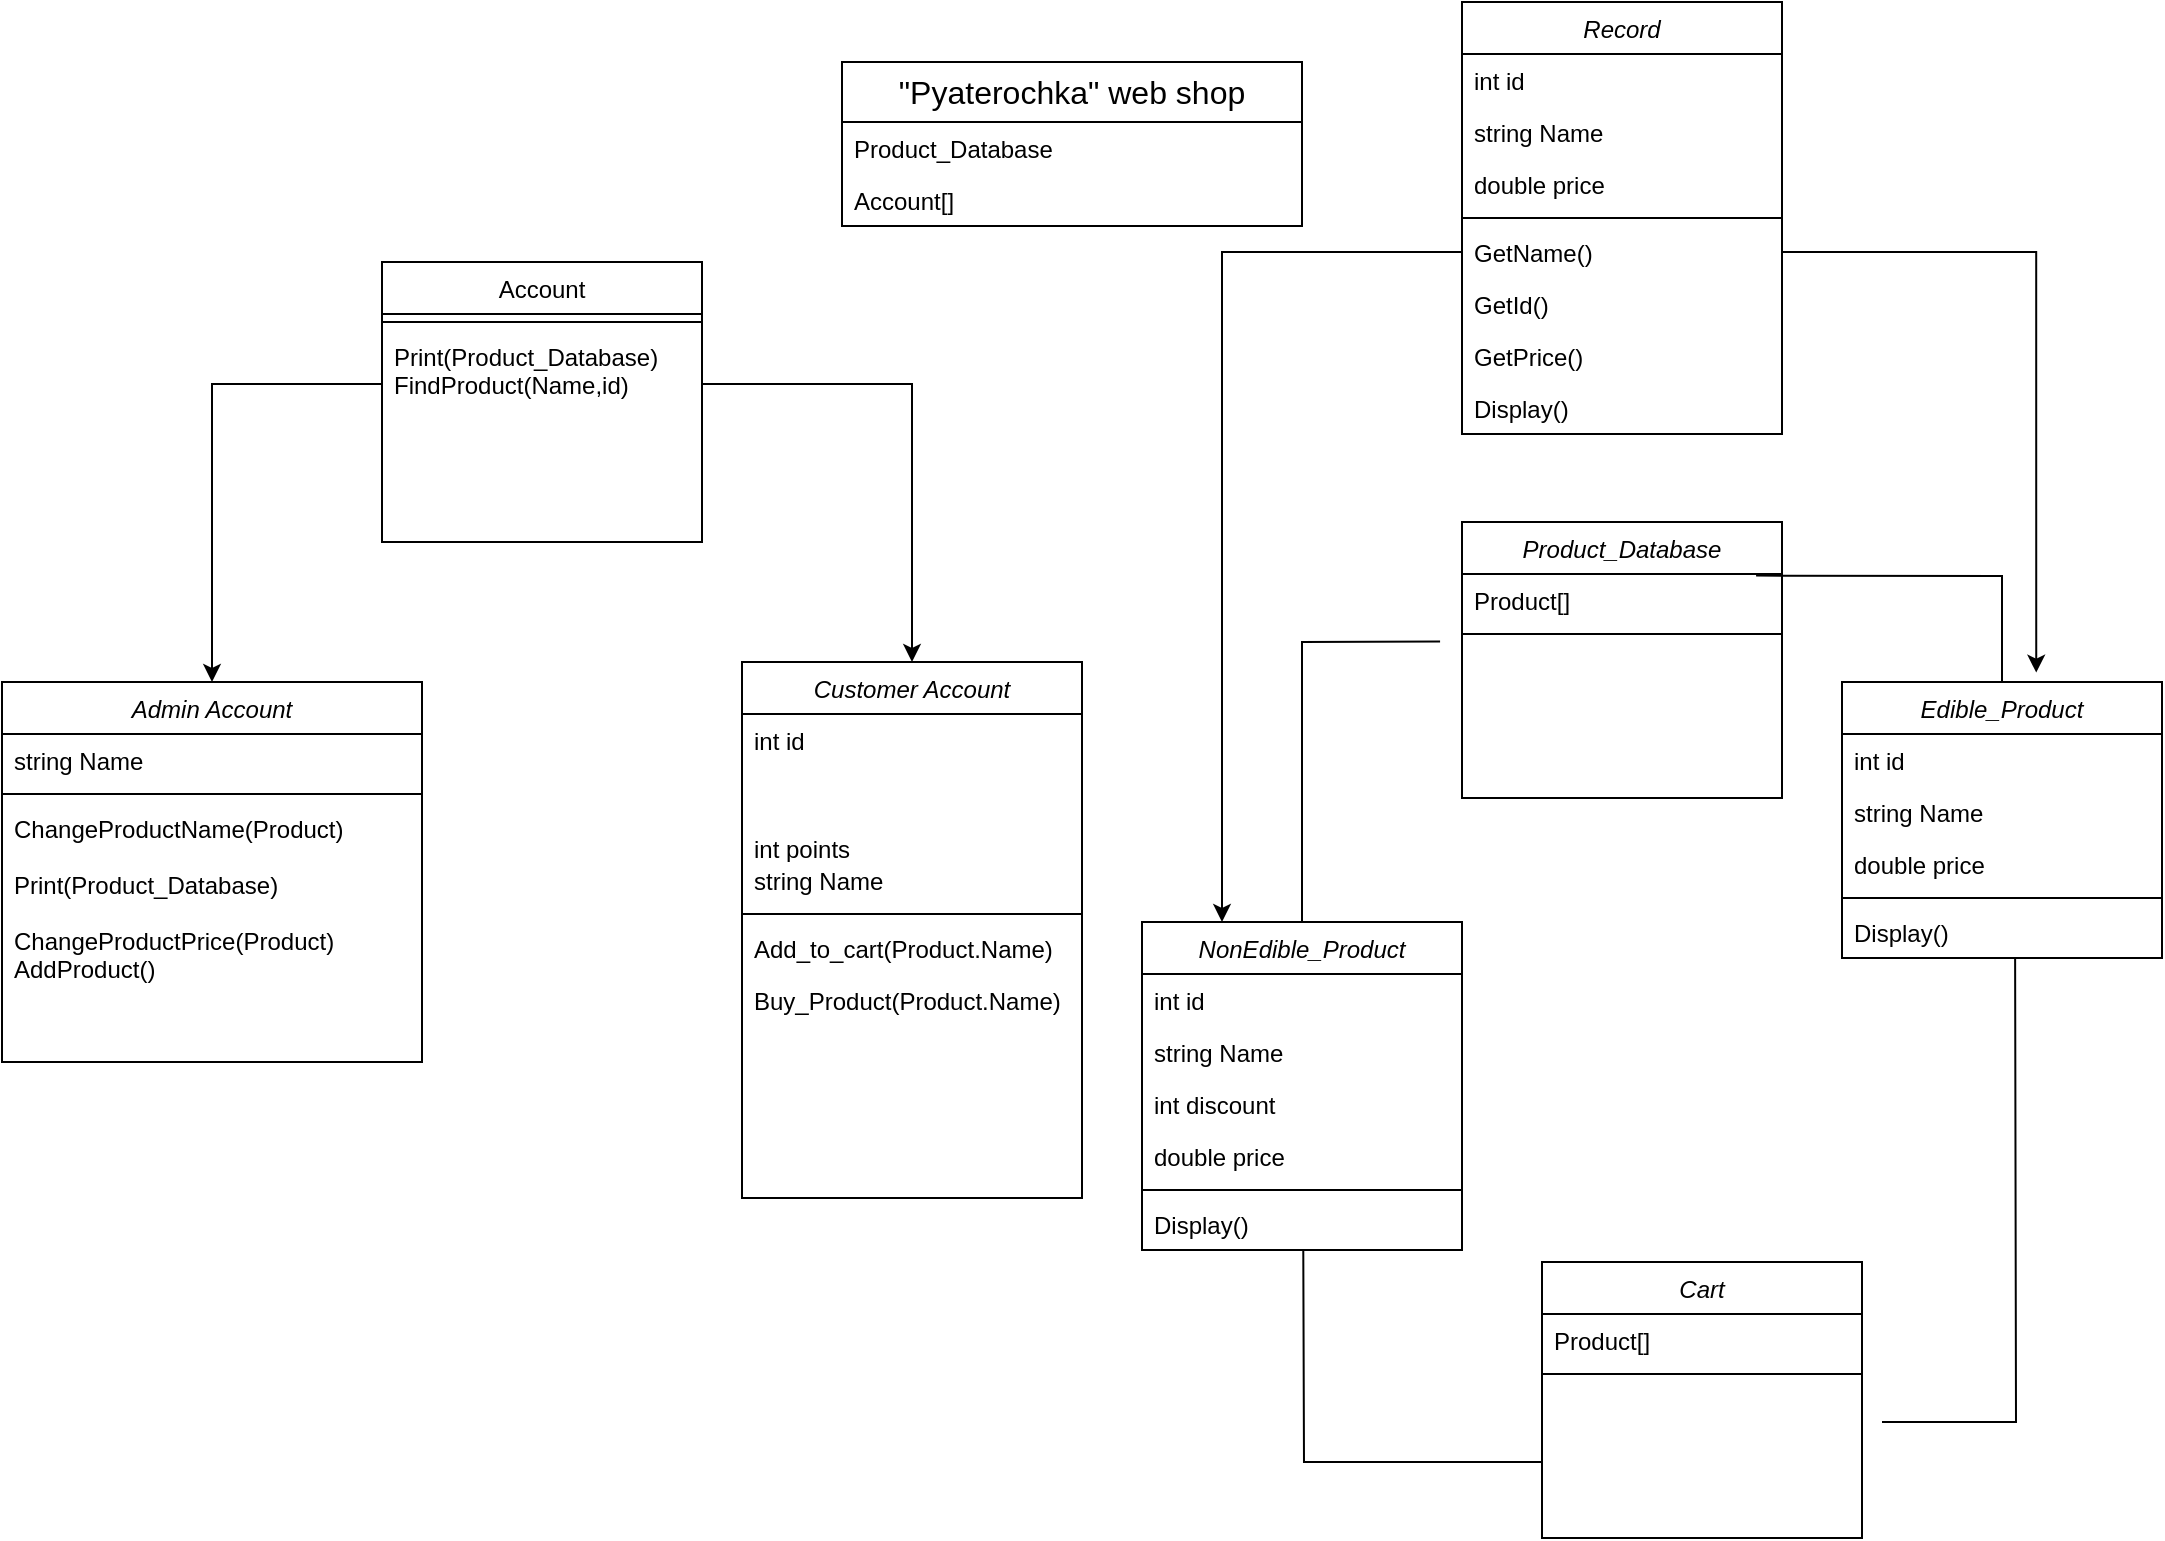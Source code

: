 <mxfile version="22.1.21" type="device">
  <diagram id="C5RBs43oDa-KdzZeNtuy" name="Page-1">
    <mxGraphModel dx="1877" dy="1734" grid="1" gridSize="10" guides="1" tooltips="1" connect="1" arrows="1" fold="1" page="1" pageScale="1" pageWidth="827" pageHeight="1169" math="0" shadow="0">
      <root>
        <mxCell id="WIyWlLk6GJQsqaUBKTNV-0" />
        <mxCell id="WIyWlLk6GJQsqaUBKTNV-1" parent="WIyWlLk6GJQsqaUBKTNV-0" />
        <mxCell id="zkfFHV4jXpPFQw0GAbJ--6" value="Account" style="swimlane;fontStyle=0;align=center;verticalAlign=top;childLayout=stackLayout;horizontal=1;startSize=26;horizontalStack=0;resizeParent=1;resizeLast=0;collapsible=1;marginBottom=0;rounded=0;shadow=0;strokeWidth=1;" parent="WIyWlLk6GJQsqaUBKTNV-1" vertex="1">
          <mxGeometry x="160" y="-180" width="160" height="140" as="geometry">
            <mxRectangle x="130" y="380" width="160" height="26" as="alternateBounds" />
          </mxGeometry>
        </mxCell>
        <mxCell id="zkfFHV4jXpPFQw0GAbJ--9" value="" style="line;html=1;strokeWidth=1;align=left;verticalAlign=middle;spacingTop=-1;spacingLeft=3;spacingRight=3;rotatable=0;labelPosition=right;points=[];portConstraint=eastwest;" parent="zkfFHV4jXpPFQw0GAbJ--6" vertex="1">
          <mxGeometry y="26" width="160" height="8" as="geometry" />
        </mxCell>
        <mxCell id="zkfFHV4jXpPFQw0GAbJ--11" value="Print(Product_Database)&#xa;FindProduct(Name,id)" style="text;align=left;verticalAlign=top;spacingLeft=4;spacingRight=4;overflow=hidden;rotatable=0;points=[[0,0.5],[1,0.5]];portConstraint=eastwest;" parent="zkfFHV4jXpPFQw0GAbJ--6" vertex="1">
          <mxGeometry y="34" width="160" height="54" as="geometry" />
        </mxCell>
        <mxCell id="cgwlCFJgIand7xEVYrLe-0" value="&quot;Pyaterochka&quot; web shop" style="swimlane;fontStyle=0;childLayout=stackLayout;horizontal=1;startSize=30;horizontalStack=0;resizeParent=1;resizeParentMax=0;resizeLast=0;collapsible=1;marginBottom=0;whiteSpace=wrap;html=1;fontSize=16;" parent="WIyWlLk6GJQsqaUBKTNV-1" vertex="1">
          <mxGeometry x="390" y="-280" width="230" height="82" as="geometry" />
        </mxCell>
        <mxCell id="V2IEz-SVZirlRpWueKX9-20" value="Product_Database" style="text;strokeColor=none;fillColor=none;align=left;verticalAlign=top;spacingLeft=4;spacingRight=4;overflow=hidden;rotatable=0;points=[[0,0.5],[1,0.5]];portConstraint=eastwest;whiteSpace=wrap;html=1;" parent="cgwlCFJgIand7xEVYrLe-0" vertex="1">
          <mxGeometry y="30" width="230" height="26" as="geometry" />
        </mxCell>
        <mxCell id="V2IEz-SVZirlRpWueKX9-19" value="Account[]" style="text;strokeColor=none;fillColor=none;align=left;verticalAlign=top;spacingLeft=4;spacingRight=4;overflow=hidden;rotatable=0;points=[[0,0.5],[1,0.5]];portConstraint=eastwest;whiteSpace=wrap;html=1;" parent="cgwlCFJgIand7xEVYrLe-0" vertex="1">
          <mxGeometry y="56" width="230" height="26" as="geometry" />
        </mxCell>
        <mxCell id="bpbS1KTjtGU8gTVEgK-u-33" value="Admin Account" style="swimlane;fontStyle=2;align=center;verticalAlign=top;childLayout=stackLayout;horizontal=1;startSize=26;horizontalStack=0;resizeParent=1;resizeLast=0;collapsible=1;marginBottom=0;rounded=0;shadow=0;strokeWidth=1;" parent="WIyWlLk6GJQsqaUBKTNV-1" vertex="1">
          <mxGeometry x="-30" y="30" width="210" height="190" as="geometry">
            <mxRectangle x="230" y="140" width="160" height="26" as="alternateBounds" />
          </mxGeometry>
        </mxCell>
        <mxCell id="bpbS1KTjtGU8gTVEgK-u-35" value="string Name" style="text;align=left;verticalAlign=top;spacingLeft=4;spacingRight=4;overflow=hidden;rotatable=0;points=[[0,0.5],[1,0.5]];portConstraint=eastwest;rounded=0;shadow=0;html=0;" parent="bpbS1KTjtGU8gTVEgK-u-33" vertex="1">
          <mxGeometry y="26" width="210" height="26" as="geometry" />
        </mxCell>
        <mxCell id="bpbS1KTjtGU8gTVEgK-u-36" value="" style="line;html=1;strokeWidth=1;align=left;verticalAlign=middle;spacingTop=-1;spacingLeft=3;spacingRight=3;rotatable=0;labelPosition=right;points=[];portConstraint=eastwest;" parent="bpbS1KTjtGU8gTVEgK-u-33" vertex="1">
          <mxGeometry y="52" width="210" height="8" as="geometry" />
        </mxCell>
        <mxCell id="bpbS1KTjtGU8gTVEgK-u-37" value="ChangeProductName(Product)&#xa;&#xa;Print(Product_Database)&#xa;&#xa;ChangeProductPrice(Product)&#xa;AddProduct()" style="text;align=left;verticalAlign=top;spacingLeft=4;spacingRight=4;overflow=hidden;rotatable=0;points=[[0,0.5],[1,0.5]];portConstraint=eastwest;" parent="bpbS1KTjtGU8gTVEgK-u-33" vertex="1">
          <mxGeometry y="60" width="210" height="104" as="geometry" />
        </mxCell>
        <mxCell id="bpbS1KTjtGU8gTVEgK-u-38" value="Customer Account" style="swimlane;fontStyle=2;align=center;verticalAlign=top;childLayout=stackLayout;horizontal=1;startSize=26;horizontalStack=0;resizeParent=1;resizeLast=0;collapsible=1;marginBottom=0;rounded=0;shadow=0;strokeWidth=1;" parent="WIyWlLk6GJQsqaUBKTNV-1" vertex="1">
          <mxGeometry x="340" y="20" width="170" height="268" as="geometry">
            <mxRectangle x="230" y="140" width="160" height="26" as="alternateBounds" />
          </mxGeometry>
        </mxCell>
        <mxCell id="Dgxow0zNgLZYjfyTcLeW-1" value="int id" style="text;strokeColor=none;fillColor=none;align=left;verticalAlign=top;spacingLeft=4;spacingRight=4;overflow=hidden;rotatable=0;points=[[0,0.5],[1,0.5]];portConstraint=eastwest;whiteSpace=wrap;html=1;" parent="bpbS1KTjtGU8gTVEgK-u-38" vertex="1">
          <mxGeometry y="26" width="170" height="26" as="geometry" />
        </mxCell>
        <mxCell id="bpbS1KTjtGU8gTVEgK-u-39" value="&#xa;&#xa;int points" style="text;align=left;verticalAlign=top;spacingLeft=4;spacingRight=4;overflow=hidden;rotatable=0;points=[[0,0.5],[1,0.5]];portConstraint=eastwest;" parent="bpbS1KTjtGU8gTVEgK-u-38" vertex="1">
          <mxGeometry y="52" width="170" height="44" as="geometry" />
        </mxCell>
        <mxCell id="bpbS1KTjtGU8gTVEgK-u-40" value="string Name" style="text;align=left;verticalAlign=top;spacingLeft=4;spacingRight=4;overflow=hidden;rotatable=0;points=[[0,0.5],[1,0.5]];portConstraint=eastwest;rounded=0;shadow=0;html=0;" parent="bpbS1KTjtGU8gTVEgK-u-38" vertex="1">
          <mxGeometry y="96" width="170" height="26" as="geometry" />
        </mxCell>
        <mxCell id="bpbS1KTjtGU8gTVEgK-u-41" value="" style="line;html=1;strokeWidth=1;align=left;verticalAlign=middle;spacingTop=-1;spacingLeft=3;spacingRight=3;rotatable=0;labelPosition=right;points=[];portConstraint=eastwest;" parent="bpbS1KTjtGU8gTVEgK-u-38" vertex="1">
          <mxGeometry y="122" width="170" height="8" as="geometry" />
        </mxCell>
        <mxCell id="Dgxow0zNgLZYjfyTcLeW-2" value="Add_to_cart(Product.Name)" style="text;strokeColor=none;fillColor=none;align=left;verticalAlign=top;spacingLeft=4;spacingRight=4;overflow=hidden;rotatable=0;points=[[0,0.5],[1,0.5]];portConstraint=eastwest;whiteSpace=wrap;html=1;" parent="bpbS1KTjtGU8gTVEgK-u-38" vertex="1">
          <mxGeometry y="130" width="170" height="26" as="geometry" />
        </mxCell>
        <mxCell id="Dgxow0zNgLZYjfyTcLeW-3" value="Buy_Product(Product.Name)" style="text;strokeColor=none;fillColor=none;align=left;verticalAlign=top;spacingLeft=4;spacingRight=4;overflow=hidden;rotatable=0;points=[[0,0.5],[1,0.5]];portConstraint=eastwest;whiteSpace=wrap;html=1;" parent="bpbS1KTjtGU8gTVEgK-u-38" vertex="1">
          <mxGeometry y="156" width="170" height="26" as="geometry" />
        </mxCell>
        <mxCell id="bpbS1KTjtGU8gTVEgK-u-44" value="&lt;div style=&quot;&quot;&gt;&lt;br&gt;&lt;/div&gt;" style="text;html=1;strokeColor=none;fillColor=none;align=left;verticalAlign=middle;whiteSpace=wrap;rounded=0;" parent="bpbS1KTjtGU8gTVEgK-u-38" vertex="1">
          <mxGeometry y="182" width="170" height="38" as="geometry" />
        </mxCell>
        <mxCell id="bpbS1KTjtGU8gTVEgK-u-45" style="edgeStyle=orthogonalEdgeStyle;rounded=0;orthogonalLoop=1;jettySize=auto;html=1;entryX=0.5;entryY=0;entryDx=0;entryDy=0;" parent="WIyWlLk6GJQsqaUBKTNV-1" source="zkfFHV4jXpPFQw0GAbJ--11" target="bpbS1KTjtGU8gTVEgK-u-33" edge="1">
          <mxGeometry relative="1" as="geometry" />
        </mxCell>
        <mxCell id="bpbS1KTjtGU8gTVEgK-u-46" style="edgeStyle=orthogonalEdgeStyle;rounded=0;orthogonalLoop=1;jettySize=auto;html=1;entryX=0.5;entryY=0;entryDx=0;entryDy=0;" parent="WIyWlLk6GJQsqaUBKTNV-1" source="zkfFHV4jXpPFQw0GAbJ--11" target="bpbS1KTjtGU8gTVEgK-u-38" edge="1">
          <mxGeometry relative="1" as="geometry" />
        </mxCell>
        <mxCell id="bpbS1KTjtGU8gTVEgK-u-47" value="Edible_Product" style="swimlane;fontStyle=2;align=center;verticalAlign=top;childLayout=stackLayout;horizontal=1;startSize=26;horizontalStack=0;resizeParent=1;resizeLast=0;collapsible=1;marginBottom=0;rounded=0;shadow=0;strokeWidth=1;" parent="WIyWlLk6GJQsqaUBKTNV-1" vertex="1">
          <mxGeometry x="890" y="30" width="160" height="138" as="geometry">
            <mxRectangle x="230" y="140" width="160" height="26" as="alternateBounds" />
          </mxGeometry>
        </mxCell>
        <mxCell id="bpbS1KTjtGU8gTVEgK-u-48" value="int id" style="text;align=left;verticalAlign=top;spacingLeft=4;spacingRight=4;overflow=hidden;rotatable=0;points=[[0,0.5],[1,0.5]];portConstraint=eastwest;" parent="bpbS1KTjtGU8gTVEgK-u-47" vertex="1">
          <mxGeometry y="26" width="160" height="26" as="geometry" />
        </mxCell>
        <mxCell id="bpbS1KTjtGU8gTVEgK-u-49" value="string Name" style="text;align=left;verticalAlign=top;spacingLeft=4;spacingRight=4;overflow=hidden;rotatable=0;points=[[0,0.5],[1,0.5]];portConstraint=eastwest;rounded=0;shadow=0;html=0;" parent="bpbS1KTjtGU8gTVEgK-u-47" vertex="1">
          <mxGeometry y="52" width="160" height="26" as="geometry" />
        </mxCell>
        <mxCell id="bpbS1KTjtGU8gTVEgK-u-52" value="double price" style="text;align=left;verticalAlign=top;spacingLeft=4;spacingRight=4;overflow=hidden;rotatable=0;points=[[0,0.5],[1,0.5]];portConstraint=eastwest;rounded=0;shadow=0;html=0;" parent="bpbS1KTjtGU8gTVEgK-u-47" vertex="1">
          <mxGeometry y="78" width="160" height="26" as="geometry" />
        </mxCell>
        <mxCell id="bpbS1KTjtGU8gTVEgK-u-50" value="" style="line;html=1;strokeWidth=1;align=left;verticalAlign=middle;spacingTop=-1;spacingLeft=3;spacingRight=3;rotatable=0;labelPosition=right;points=[];portConstraint=eastwest;" parent="bpbS1KTjtGU8gTVEgK-u-47" vertex="1">
          <mxGeometry y="104" width="160" height="8" as="geometry" />
        </mxCell>
        <mxCell id="ueU8MnkVhsEkSdc8bA92-16" value="Display()" style="text;strokeColor=none;fillColor=none;align=left;verticalAlign=top;spacingLeft=4;spacingRight=4;overflow=hidden;rotatable=0;points=[[0,0.5],[1,0.5]];portConstraint=eastwest;whiteSpace=wrap;html=1;" parent="bpbS1KTjtGU8gTVEgK-u-47" vertex="1">
          <mxGeometry y="112" width="160" height="26" as="geometry" />
        </mxCell>
        <mxCell id="V2IEz-SVZirlRpWueKX9-0" value="Product_Database" style="swimlane;fontStyle=2;align=center;verticalAlign=top;childLayout=stackLayout;horizontal=1;startSize=26;horizontalStack=0;resizeParent=1;resizeLast=0;collapsible=1;marginBottom=0;rounded=0;shadow=0;strokeWidth=1;" parent="WIyWlLk6GJQsqaUBKTNV-1" vertex="1">
          <mxGeometry x="700" y="-50" width="160" height="138" as="geometry">
            <mxRectangle x="230" y="140" width="160" height="26" as="alternateBounds" />
          </mxGeometry>
        </mxCell>
        <mxCell id="V2IEz-SVZirlRpWueKX9-3" value="Product[]" style="text;align=left;verticalAlign=top;spacingLeft=4;spacingRight=4;overflow=hidden;rotatable=0;points=[[0,0.5],[1,0.5]];portConstraint=eastwest;rounded=0;shadow=0;html=0;" parent="V2IEz-SVZirlRpWueKX9-0" vertex="1">
          <mxGeometry y="26" width="160" height="26" as="geometry" />
        </mxCell>
        <mxCell id="V2IEz-SVZirlRpWueKX9-4" value="" style="line;html=1;strokeWidth=1;align=left;verticalAlign=middle;spacingTop=-1;spacingLeft=3;spacingRight=3;rotatable=0;labelPosition=right;points=[];portConstraint=eastwest;" parent="V2IEz-SVZirlRpWueKX9-0" vertex="1">
          <mxGeometry y="52" width="160" height="8" as="geometry" />
        </mxCell>
        <mxCell id="V2IEz-SVZirlRpWueKX9-5" value="" style="endArrow=none;html=1;rounded=0;entryX=1.044;entryY=0.954;entryDx=0;entryDy=0;entryPerimeter=0;exitX=0.5;exitY=0;exitDx=0;exitDy=0;" parent="WIyWlLk6GJQsqaUBKTNV-1" source="bpbS1KTjtGU8gTVEgK-u-47" edge="1">
          <mxGeometry width="50" height="50" relative="1" as="geometry">
            <mxPoint x="820" as="sourcePoint" />
            <mxPoint x="847.04" y="-23.196" as="targetPoint" />
            <Array as="points">
              <mxPoint x="970" y="-23" />
            </Array>
          </mxGeometry>
        </mxCell>
        <mxCell id="Dgxow0zNgLZYjfyTcLeW-5" value="NonEdible_Product" style="swimlane;fontStyle=2;align=center;verticalAlign=top;childLayout=stackLayout;horizontal=1;startSize=26;horizontalStack=0;resizeParent=1;resizeLast=0;collapsible=1;marginBottom=0;rounded=0;shadow=0;strokeWidth=1;" parent="WIyWlLk6GJQsqaUBKTNV-1" vertex="1">
          <mxGeometry x="540" y="150" width="160" height="164" as="geometry">
            <mxRectangle x="230" y="140" width="160" height="26" as="alternateBounds" />
          </mxGeometry>
        </mxCell>
        <mxCell id="Dgxow0zNgLZYjfyTcLeW-6" value="int id" style="text;align=left;verticalAlign=top;spacingLeft=4;spacingRight=4;overflow=hidden;rotatable=0;points=[[0,0.5],[1,0.5]];portConstraint=eastwest;" parent="Dgxow0zNgLZYjfyTcLeW-5" vertex="1">
          <mxGeometry y="26" width="160" height="26" as="geometry" />
        </mxCell>
        <mxCell id="Dgxow0zNgLZYjfyTcLeW-7" value="string Name" style="text;align=left;verticalAlign=top;spacingLeft=4;spacingRight=4;overflow=hidden;rotatable=0;points=[[0,0.5],[1,0.5]];portConstraint=eastwest;rounded=0;shadow=0;html=0;" parent="Dgxow0zNgLZYjfyTcLeW-5" vertex="1">
          <mxGeometry y="52" width="160" height="26" as="geometry" />
        </mxCell>
        <mxCell id="Dgxow0zNgLZYjfyTcLeW-12" value="int discount" style="text;strokeColor=none;fillColor=none;align=left;verticalAlign=top;spacingLeft=4;spacingRight=4;overflow=hidden;rotatable=0;points=[[0,0.5],[1,0.5]];portConstraint=eastwest;whiteSpace=wrap;html=1;" parent="Dgxow0zNgLZYjfyTcLeW-5" vertex="1">
          <mxGeometry y="78" width="160" height="26" as="geometry" />
        </mxCell>
        <mxCell id="Dgxow0zNgLZYjfyTcLeW-8" value="double price" style="text;align=left;verticalAlign=top;spacingLeft=4;spacingRight=4;overflow=hidden;rotatable=0;points=[[0,0.5],[1,0.5]];portConstraint=eastwest;rounded=0;shadow=0;html=0;" parent="Dgxow0zNgLZYjfyTcLeW-5" vertex="1">
          <mxGeometry y="104" width="160" height="26" as="geometry" />
        </mxCell>
        <mxCell id="Dgxow0zNgLZYjfyTcLeW-9" value="" style="line;html=1;strokeWidth=1;align=left;verticalAlign=middle;spacingTop=-1;spacingLeft=3;spacingRight=3;rotatable=0;labelPosition=right;points=[];portConstraint=eastwest;" parent="Dgxow0zNgLZYjfyTcLeW-5" vertex="1">
          <mxGeometry y="130" width="160" height="8" as="geometry" />
        </mxCell>
        <mxCell id="ueU8MnkVhsEkSdc8bA92-15" value="Display()" style="text;strokeColor=none;fillColor=none;align=left;verticalAlign=top;spacingLeft=4;spacingRight=4;overflow=hidden;rotatable=0;points=[[0,0.5],[1,0.5]];portConstraint=eastwest;whiteSpace=wrap;html=1;" parent="Dgxow0zNgLZYjfyTcLeW-5" vertex="1">
          <mxGeometry y="138" width="160" height="26" as="geometry" />
        </mxCell>
        <mxCell id="Dgxow0zNgLZYjfyTcLeW-10" value="" style="endArrow=none;html=1;rounded=0;entryX=-0.006;entryY=-0.004;entryDx=0;entryDy=0;entryPerimeter=0;exitX=0.5;exitY=0;exitDx=0;exitDy=0;" parent="WIyWlLk6GJQsqaUBKTNV-1" source="Dgxow0zNgLZYjfyTcLeW-5" edge="1">
          <mxGeometry width="50" height="50" relative="1" as="geometry">
            <mxPoint x="900" y="130" as="sourcePoint" />
            <mxPoint x="689.04" y="9.72" as="targetPoint" />
            <Array as="points">
              <mxPoint x="620" y="10" />
            </Array>
          </mxGeometry>
        </mxCell>
        <mxCell id="ueU8MnkVhsEkSdc8bA92-0" value="Record" style="swimlane;fontStyle=2;align=center;verticalAlign=top;childLayout=stackLayout;horizontal=1;startSize=26;horizontalStack=0;resizeParent=1;resizeLast=0;collapsible=1;marginBottom=0;rounded=0;shadow=0;strokeWidth=1;" parent="WIyWlLk6GJQsqaUBKTNV-1" vertex="1">
          <mxGeometry x="700" y="-310" width="160" height="216" as="geometry">
            <mxRectangle x="230" y="140" width="160" height="26" as="alternateBounds" />
          </mxGeometry>
        </mxCell>
        <mxCell id="ueU8MnkVhsEkSdc8bA92-1" value="int id" style="text;align=left;verticalAlign=top;spacingLeft=4;spacingRight=4;overflow=hidden;rotatable=0;points=[[0,0.5],[1,0.5]];portConstraint=eastwest;" parent="ueU8MnkVhsEkSdc8bA92-0" vertex="1">
          <mxGeometry y="26" width="160" height="26" as="geometry" />
        </mxCell>
        <mxCell id="ueU8MnkVhsEkSdc8bA92-2" value="string Name" style="text;align=left;verticalAlign=top;spacingLeft=4;spacingRight=4;overflow=hidden;rotatable=0;points=[[0,0.5],[1,0.5]];portConstraint=eastwest;rounded=0;shadow=0;html=0;" parent="ueU8MnkVhsEkSdc8bA92-0" vertex="1">
          <mxGeometry y="52" width="160" height="26" as="geometry" />
        </mxCell>
        <mxCell id="ueU8MnkVhsEkSdc8bA92-3" value="double price" style="text;align=left;verticalAlign=top;spacingLeft=4;spacingRight=4;overflow=hidden;rotatable=0;points=[[0,0.5],[1,0.5]];portConstraint=eastwest;rounded=0;shadow=0;html=0;" parent="ueU8MnkVhsEkSdc8bA92-0" vertex="1">
          <mxGeometry y="78" width="160" height="26" as="geometry" />
        </mxCell>
        <mxCell id="ueU8MnkVhsEkSdc8bA92-4" value="" style="line;html=1;strokeWidth=1;align=left;verticalAlign=middle;spacingTop=-1;spacingLeft=3;spacingRight=3;rotatable=0;labelPosition=right;points=[];portConstraint=eastwest;" parent="ueU8MnkVhsEkSdc8bA92-0" vertex="1">
          <mxGeometry y="104" width="160" height="8" as="geometry" />
        </mxCell>
        <mxCell id="ueU8MnkVhsEkSdc8bA92-6" value="GetName()" style="text;strokeColor=none;fillColor=none;align=left;verticalAlign=top;spacingLeft=4;spacingRight=4;overflow=hidden;rotatable=0;points=[[0,0.5],[1,0.5]];portConstraint=eastwest;whiteSpace=wrap;html=1;" parent="ueU8MnkVhsEkSdc8bA92-0" vertex="1">
          <mxGeometry y="112" width="160" height="26" as="geometry" />
        </mxCell>
        <mxCell id="ueU8MnkVhsEkSdc8bA92-8" value="GetId()" style="text;strokeColor=none;fillColor=none;align=left;verticalAlign=top;spacingLeft=4;spacingRight=4;overflow=hidden;rotatable=0;points=[[0,0.5],[1,0.5]];portConstraint=eastwest;whiteSpace=wrap;html=1;" parent="ueU8MnkVhsEkSdc8bA92-0" vertex="1">
          <mxGeometry y="138" width="160" height="26" as="geometry" />
        </mxCell>
        <mxCell id="ueU8MnkVhsEkSdc8bA92-7" value="GetPrice()" style="text;strokeColor=none;fillColor=none;align=left;verticalAlign=top;spacingLeft=4;spacingRight=4;overflow=hidden;rotatable=0;points=[[0,0.5],[1,0.5]];portConstraint=eastwest;whiteSpace=wrap;html=1;" parent="ueU8MnkVhsEkSdc8bA92-0" vertex="1">
          <mxGeometry y="164" width="160" height="26" as="geometry" />
        </mxCell>
        <mxCell id="ueU8MnkVhsEkSdc8bA92-5" value="Display()&lt;br&gt;" style="text;strokeColor=none;fillColor=none;align=left;verticalAlign=top;spacingLeft=4;spacingRight=4;overflow=hidden;rotatable=0;points=[[0,0.5],[1,0.5]];portConstraint=eastwest;whiteSpace=wrap;html=1;" parent="ueU8MnkVhsEkSdc8bA92-0" vertex="1">
          <mxGeometry y="190" width="160" height="26" as="geometry" />
        </mxCell>
        <mxCell id="ueU8MnkVhsEkSdc8bA92-12" style="edgeStyle=orthogonalEdgeStyle;rounded=0;orthogonalLoop=1;jettySize=auto;html=1;exitX=1;exitY=0.5;exitDx=0;exitDy=0;entryX=0.607;entryY=-0.034;entryDx=0;entryDy=0;entryPerimeter=0;" parent="WIyWlLk6GJQsqaUBKTNV-1" source="ueU8MnkVhsEkSdc8bA92-6" target="bpbS1KTjtGU8gTVEgK-u-47" edge="1">
          <mxGeometry relative="1" as="geometry" />
        </mxCell>
        <mxCell id="ueU8MnkVhsEkSdc8bA92-13" style="edgeStyle=orthogonalEdgeStyle;rounded=0;orthogonalLoop=1;jettySize=auto;html=1;exitX=0;exitY=0.5;exitDx=0;exitDy=0;entryX=0.25;entryY=0;entryDx=0;entryDy=0;" parent="WIyWlLk6GJQsqaUBKTNV-1" source="ueU8MnkVhsEkSdc8bA92-6" target="Dgxow0zNgLZYjfyTcLeW-5" edge="1">
          <mxGeometry relative="1" as="geometry" />
        </mxCell>
        <mxCell id="BQTSWIj7LDNVq-RQESm6-0" value="Cart" style="swimlane;fontStyle=2;align=center;verticalAlign=top;childLayout=stackLayout;horizontal=1;startSize=26;horizontalStack=0;resizeParent=1;resizeLast=0;collapsible=1;marginBottom=0;rounded=0;shadow=0;strokeWidth=1;" vertex="1" parent="WIyWlLk6GJQsqaUBKTNV-1">
          <mxGeometry x="740" y="320" width="160" height="138" as="geometry">
            <mxRectangle x="230" y="140" width="160" height="26" as="alternateBounds" />
          </mxGeometry>
        </mxCell>
        <mxCell id="BQTSWIj7LDNVq-RQESm6-1" value="Product[]" style="text;align=left;verticalAlign=top;spacingLeft=4;spacingRight=4;overflow=hidden;rotatable=0;points=[[0,0.5],[1,0.5]];portConstraint=eastwest;rounded=0;shadow=0;html=0;" vertex="1" parent="BQTSWIj7LDNVq-RQESm6-0">
          <mxGeometry y="26" width="160" height="26" as="geometry" />
        </mxCell>
        <mxCell id="BQTSWIj7LDNVq-RQESm6-2" value="" style="line;html=1;strokeWidth=1;align=left;verticalAlign=middle;spacingTop=-1;spacingLeft=3;spacingRight=3;rotatable=0;labelPosition=right;points=[];portConstraint=eastwest;" vertex="1" parent="BQTSWIj7LDNVq-RQESm6-0">
          <mxGeometry y="52" width="160" height="8" as="geometry" />
        </mxCell>
        <mxCell id="BQTSWIj7LDNVq-RQESm6-3" value="" style="endArrow=none;html=1;rounded=0;entryX=0.504;entryY=0.985;entryDx=0;entryDy=0;entryPerimeter=0;" edge="1" parent="WIyWlLk6GJQsqaUBKTNV-1" target="ueU8MnkVhsEkSdc8bA92-15">
          <mxGeometry width="50" height="50" relative="1" as="geometry">
            <mxPoint x="740" y="420" as="sourcePoint" />
            <mxPoint x="820" y="370" as="targetPoint" />
            <Array as="points">
              <mxPoint x="621" y="420" />
            </Array>
          </mxGeometry>
        </mxCell>
        <mxCell id="BQTSWIj7LDNVq-RQESm6-4" value="" style="endArrow=none;html=1;rounded=0;entryX=0.541;entryY=1;entryDx=0;entryDy=0;entryPerimeter=0;" edge="1" parent="WIyWlLk6GJQsqaUBKTNV-1" target="ueU8MnkVhsEkSdc8bA92-16">
          <mxGeometry width="50" height="50" relative="1" as="geometry">
            <mxPoint x="910" y="400" as="sourcePoint" />
            <mxPoint x="1090" y="260" as="targetPoint" />
            <Array as="points">
              <mxPoint x="977" y="400" />
            </Array>
          </mxGeometry>
        </mxCell>
      </root>
    </mxGraphModel>
  </diagram>
</mxfile>
